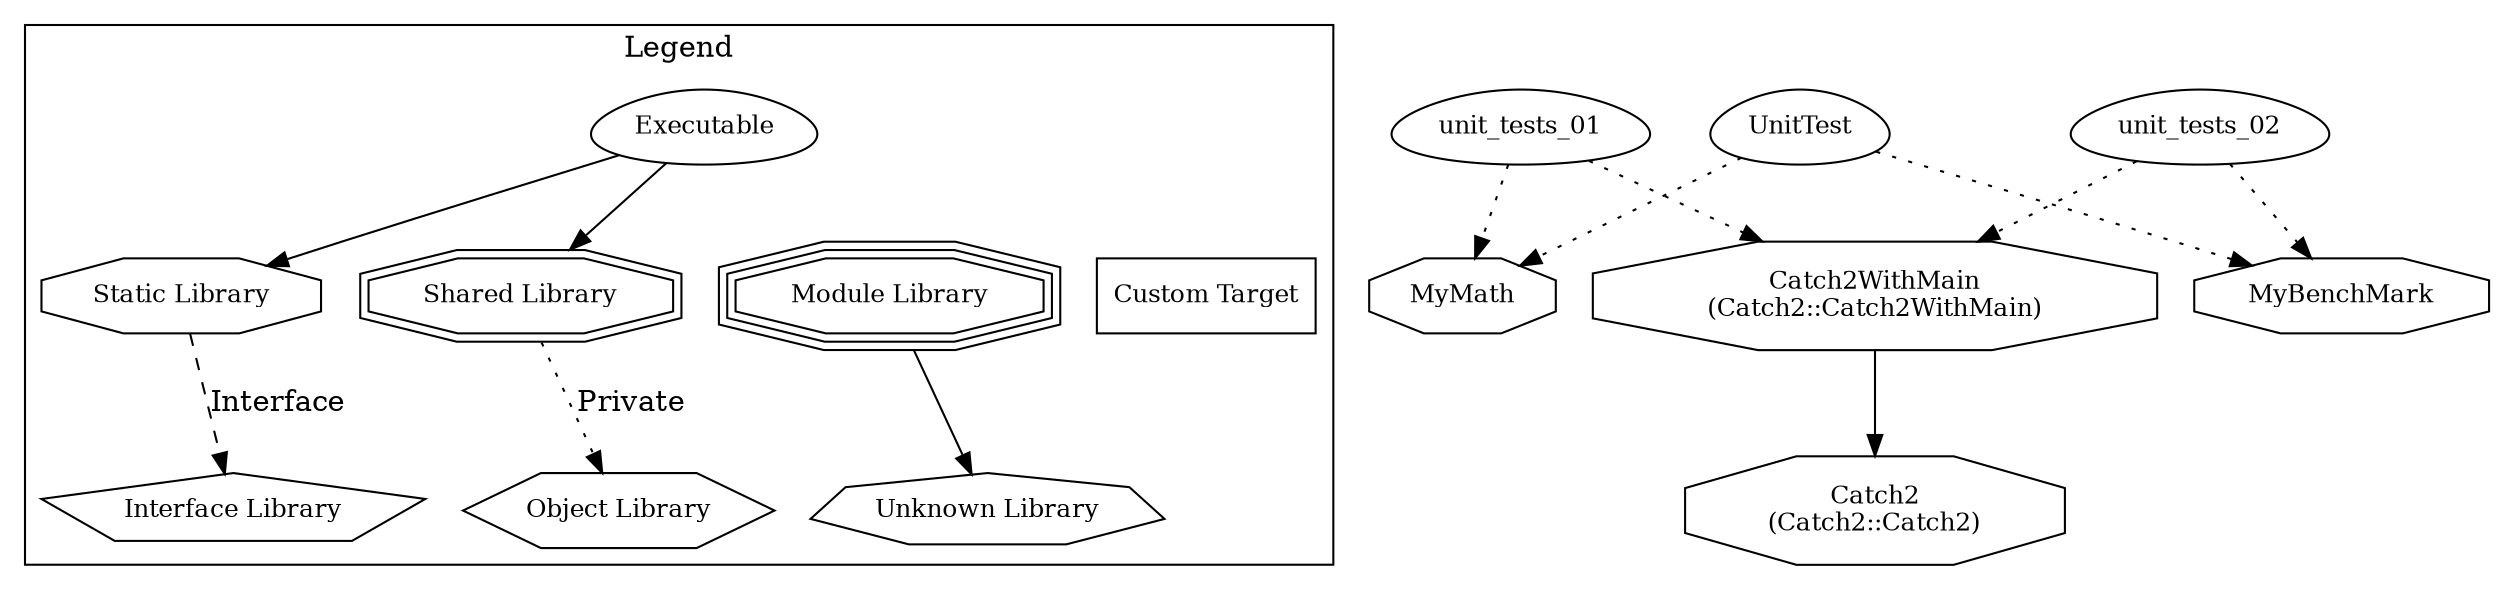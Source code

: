 digraph "Catch2Sample" {
node [
  fontsize = "12"
];
subgraph clusterLegend {
  label = "Legend";
  color = black;
  edge [ style = invis ];
  legendNode0 [ label = "Executable", shape = egg ];
  legendNode1 [ label = "Static Library", shape = octagon ];
  legendNode2 [ label = "Shared Library", shape = doubleoctagon ];
  legendNode3 [ label = "Module Library", shape = tripleoctagon ];
  legendNode4 [ label = "Interface Library", shape = pentagon ];
  legendNode5 [ label = "Object Library", shape = hexagon ];
  legendNode6 [ label = "Unknown Library", shape = septagon ];
  legendNode7 [ label = "Custom Target", shape = box ];
  legendNode0 -> legendNode1 [ style = solid ];
  legendNode0 -> legendNode2 [ style = solid ];
  legendNode0 -> legendNode3;
  legendNode1 -> legendNode4 [ label = "Interface", style = dashed ];
  legendNode2 -> legendNode5 [ label = "Private", style = dotted ];
  legendNode3 -> legendNode6 [ style = solid ];
  legendNode0 -> legendNode7;
}
    "node0" [ label = "Catch2\n(Catch2::Catch2)", shape = octagon ];
    "node1" [ label = "Catch2WithMain\n(Catch2::Catch2WithMain)", shape = octagon ];
    "node1" -> "node0"  // Catch2WithMain -> Catch2
    "node2" [ label = "MyBenchMark", shape = octagon ];
    "node3" [ label = "MyMath", shape = octagon ];
    "node4" [ label = "UnitTest", shape = egg ];
    "node4" -> "node2" [ style = dotted ] // UnitTest -> MyBenchMark
    "node4" -> "node3" [ style = dotted ] // UnitTest -> MyMath
    "node5" [ label = "unit_tests_01", shape = egg ];
    "node5" -> "node1" [ style = dotted ] // unit_tests_01 -> Catch2WithMain
    "node5" -> "node3" [ style = dotted ] // unit_tests_01 -> MyMath
    "node6" [ label = "unit_tests_02", shape = egg ];
    "node6" -> "node1" [ style = dotted ] // unit_tests_02 -> Catch2WithMain
    "node6" -> "node2" [ style = dotted ] // unit_tests_02 -> MyBenchMark
}
